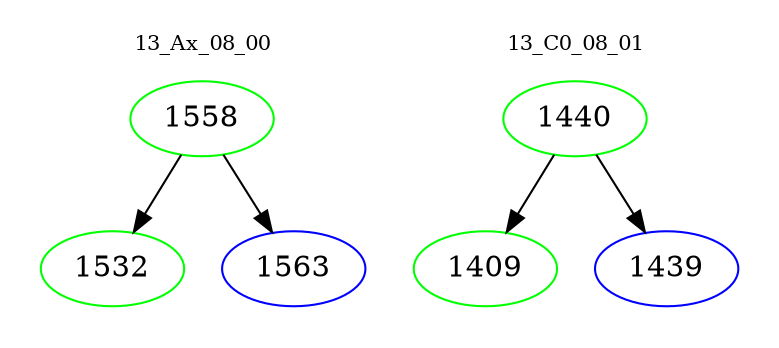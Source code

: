 digraph{
subgraph cluster_0 {
color = white
label = "13_Ax_08_00";
fontsize=10;
T0_1558 [label="1558", color="green"]
T0_1558 -> T0_1532 [color="black"]
T0_1532 [label="1532", color="green"]
T0_1558 -> T0_1563 [color="black"]
T0_1563 [label="1563", color="blue"]
}
subgraph cluster_1 {
color = white
label = "13_C0_08_01";
fontsize=10;
T1_1440 [label="1440", color="green"]
T1_1440 -> T1_1409 [color="black"]
T1_1409 [label="1409", color="green"]
T1_1440 -> T1_1439 [color="black"]
T1_1439 [label="1439", color="blue"]
}
}
